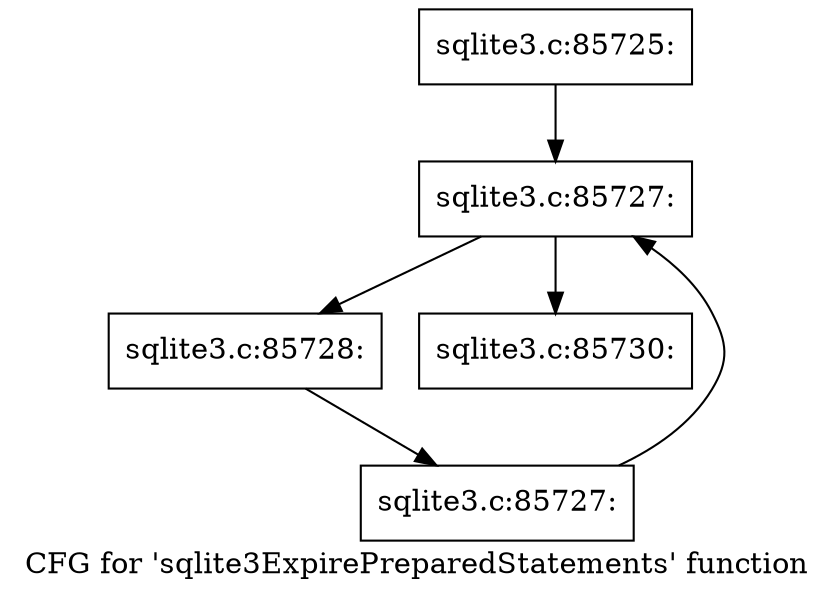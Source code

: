 digraph "CFG for 'sqlite3ExpirePreparedStatements' function" {
	label="CFG for 'sqlite3ExpirePreparedStatements' function";

	Node0x55c0f864f7e0 [shape=record,label="{sqlite3.c:85725:}"];
	Node0x55c0f864f7e0 -> Node0x55c0f8650ae0;
	Node0x55c0f8650ae0 [shape=record,label="{sqlite3.c:85727:}"];
	Node0x55c0f8650ae0 -> Node0x55c0f8650c90;
	Node0x55c0f8650ae0 -> Node0x55c0f864fe90;
	Node0x55c0f8650c90 [shape=record,label="{sqlite3.c:85728:}"];
	Node0x55c0f8650c90 -> Node0x55c0f8650c00;
	Node0x55c0f8650c00 [shape=record,label="{sqlite3.c:85727:}"];
	Node0x55c0f8650c00 -> Node0x55c0f8650ae0;
	Node0x55c0f864fe90 [shape=record,label="{sqlite3.c:85730:}"];
}
